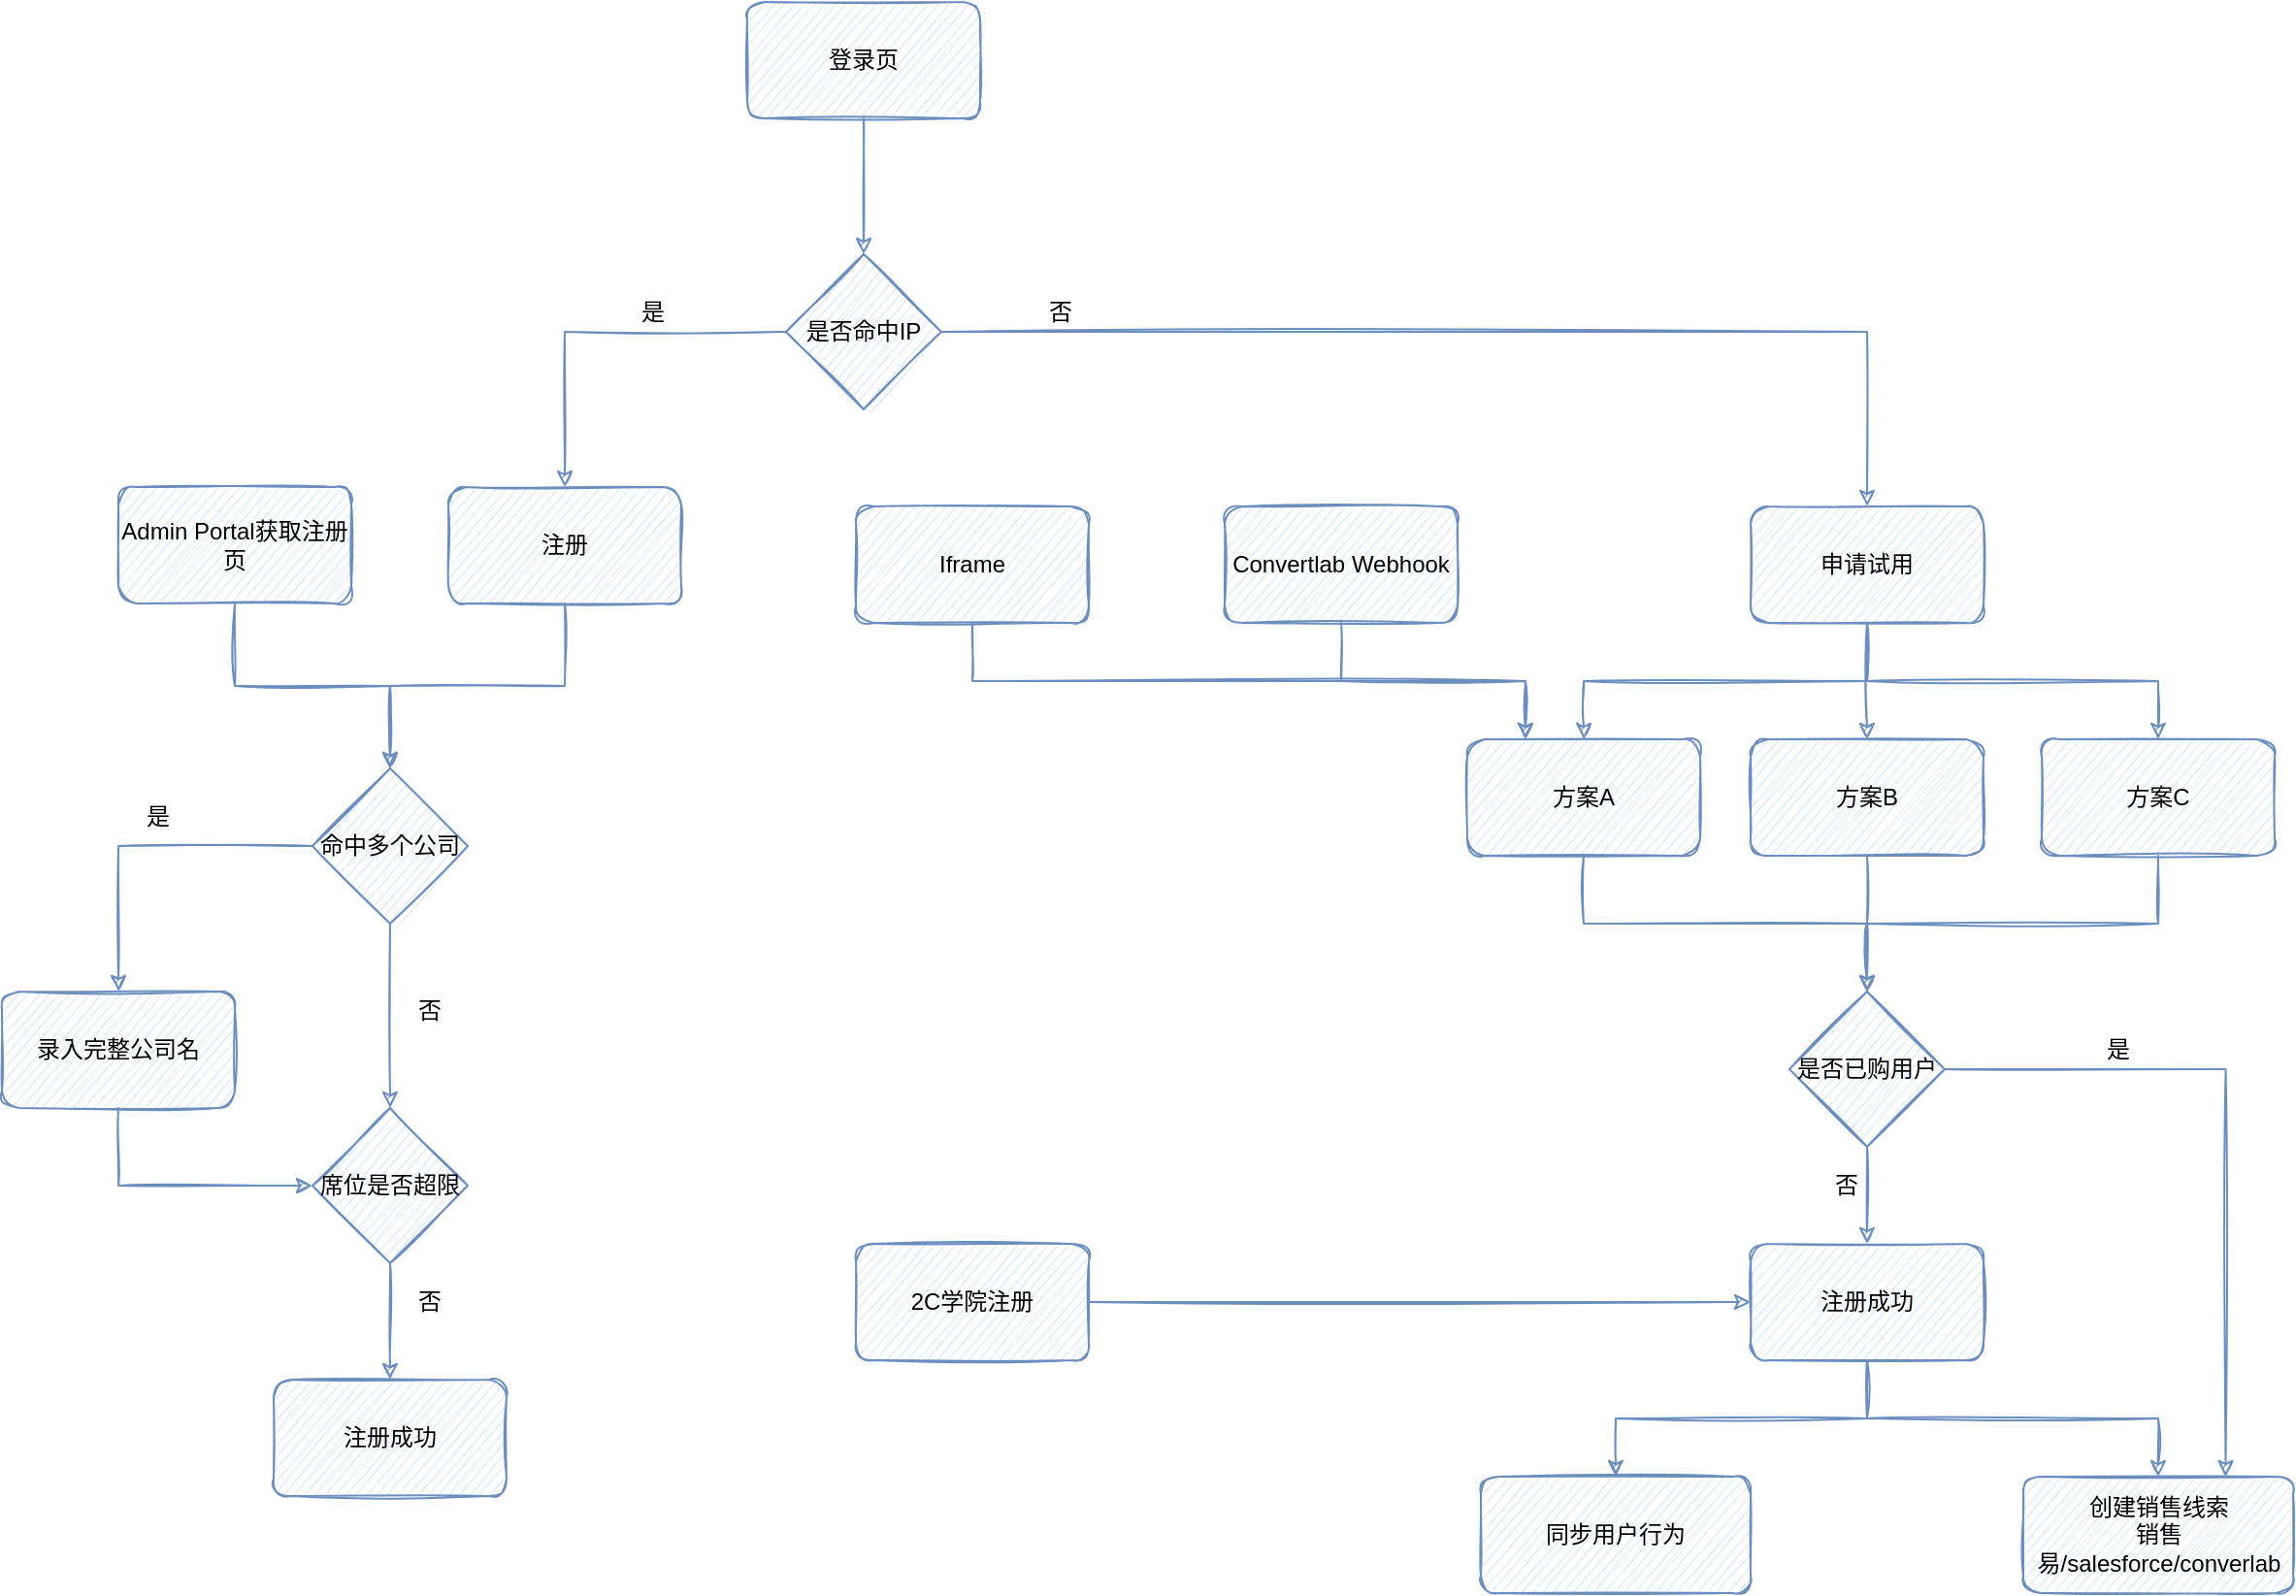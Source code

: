 <mxfile version="20.1.1" type="device"><diagram id="uNTOEbrTDs-rjJLYMfzT" name="Page-1"><mxGraphModel dx="2180" dy="628" grid="1" gridSize="10" guides="1" tooltips="1" connect="1" arrows="1" fold="1" page="1" pageScale="1" pageWidth="827" pageHeight="1169" math="0" shadow="0"><root><mxCell id="0"/><mxCell id="1" parent="0"/><mxCell id="qBa9m0YfAUr5BOniaGV3-3" style="edgeStyle=orthogonalEdgeStyle;rounded=0;orthogonalLoop=1;jettySize=auto;html=1;exitX=0.5;exitY=1;exitDx=0;exitDy=0;entryX=0.5;entryY=0;entryDx=0;entryDy=0;sketch=1;fillColor=#dae8fc;strokeColor=#6c8ebf;" parent="1" source="qBa9m0YfAUr5BOniaGV3-1" target="qBa9m0YfAUr5BOniaGV3-2" edge="1"><mxGeometry relative="1" as="geometry"/></mxCell><mxCell id="qBa9m0YfAUr5BOniaGV3-1" value="登录页" style="rounded=1;whiteSpace=wrap;html=1;fillColor=#dae8fc;strokeColor=#6c8ebf;shadow=0;sketch=1;glass=0;fillStyle=auto;" parent="1" vertex="1"><mxGeometry x="344" y="150" width="120" height="60" as="geometry"/></mxCell><mxCell id="qBa9m0YfAUr5BOniaGV3-6" style="edgeStyle=orthogonalEdgeStyle;rounded=0;sketch=1;orthogonalLoop=1;jettySize=auto;html=1;exitX=0;exitY=0.5;exitDx=0;exitDy=0;entryX=0.5;entryY=0;entryDx=0;entryDy=0;fillColor=#dae8fc;strokeColor=#6c8ebf;" parent="1" source="qBa9m0YfAUr5BOniaGV3-2" target="qBa9m0YfAUr5BOniaGV3-4" edge="1"><mxGeometry relative="1" as="geometry"/></mxCell><mxCell id="qBa9m0YfAUr5BOniaGV3-7" style="edgeStyle=orthogonalEdgeStyle;rounded=0;sketch=1;orthogonalLoop=1;jettySize=auto;html=1;exitX=1;exitY=0.5;exitDx=0;exitDy=0;entryX=0.5;entryY=0;entryDx=0;entryDy=0;fillColor=#dae8fc;strokeColor=#6c8ebf;" parent="1" source="qBa9m0YfAUr5BOniaGV3-2" target="qBa9m0YfAUr5BOniaGV3-5" edge="1"><mxGeometry relative="1" as="geometry"/></mxCell><mxCell id="qBa9m0YfAUr5BOniaGV3-2" value="是否命中IP" style="rhombus;whiteSpace=wrap;html=1;fillColor=#dae8fc;strokeColor=#6c8ebf;shadow=0;sketch=1;" parent="1" vertex="1"><mxGeometry x="364" y="280" width="80" height="80" as="geometry"/></mxCell><mxCell id="qBa9m0YfAUr5BOniaGV3-20" style="edgeStyle=orthogonalEdgeStyle;rounded=0;sketch=1;orthogonalLoop=1;jettySize=auto;html=1;exitX=0.5;exitY=1;exitDx=0;exitDy=0;entryX=0.5;entryY=0;entryDx=0;entryDy=0;fillColor=#dae8fc;strokeColor=#6c8ebf;" parent="1" source="qBa9m0YfAUr5BOniaGV3-4" target="qBa9m0YfAUr5BOniaGV3-18" edge="1"><mxGeometry relative="1" as="geometry"/></mxCell><mxCell id="qBa9m0YfAUr5BOniaGV3-4" value="注册" style="rounded=1;whiteSpace=wrap;html=1;fillColor=#dae8fc;strokeColor=#6c8ebf;shadow=0;sketch=1;glass=0;fillStyle=auto;" parent="1" vertex="1"><mxGeometry x="190" y="400" width="120" height="60" as="geometry"/></mxCell><mxCell id="qBa9m0YfAUr5BOniaGV3-11" style="edgeStyle=orthogonalEdgeStyle;rounded=0;sketch=1;orthogonalLoop=1;jettySize=auto;html=1;exitX=0.5;exitY=1;exitDx=0;exitDy=0;entryX=0.5;entryY=0;entryDx=0;entryDy=0;fillColor=#dae8fc;strokeColor=#6c8ebf;" parent="1" source="qBa9m0YfAUr5BOniaGV3-5" target="qBa9m0YfAUr5BOniaGV3-8" edge="1"><mxGeometry relative="1" as="geometry"/></mxCell><mxCell id="qBa9m0YfAUr5BOniaGV3-12" style="edgeStyle=orthogonalEdgeStyle;rounded=0;sketch=1;orthogonalLoop=1;jettySize=auto;html=1;exitX=0.5;exitY=1;exitDx=0;exitDy=0;entryX=0.5;entryY=0;entryDx=0;entryDy=0;fillColor=#dae8fc;strokeColor=#6c8ebf;" parent="1" source="qBa9m0YfAUr5BOniaGV3-5" target="qBa9m0YfAUr5BOniaGV3-9" edge="1"><mxGeometry relative="1" as="geometry"/></mxCell><mxCell id="qBa9m0YfAUr5BOniaGV3-13" style="edgeStyle=orthogonalEdgeStyle;rounded=0;sketch=1;orthogonalLoop=1;jettySize=auto;html=1;exitX=0.5;exitY=1;exitDx=0;exitDy=0;entryX=0.5;entryY=0;entryDx=0;entryDy=0;fillColor=#dae8fc;strokeColor=#6c8ebf;" parent="1" source="qBa9m0YfAUr5BOniaGV3-5" target="qBa9m0YfAUr5BOniaGV3-10" edge="1"><mxGeometry relative="1" as="geometry"/></mxCell><mxCell id="qBa9m0YfAUr5BOniaGV3-5" value="申请试用" style="rounded=1;whiteSpace=wrap;html=1;fillColor=#dae8fc;strokeColor=#6c8ebf;shadow=0;sketch=1;glass=0;fillStyle=auto;" parent="1" vertex="1"><mxGeometry x="861" y="410" width="120" height="60" as="geometry"/></mxCell><mxCell id="qBa9m0YfAUr5BOniaGV3-37" style="edgeStyle=orthogonalEdgeStyle;rounded=0;sketch=1;orthogonalLoop=1;jettySize=auto;html=1;exitX=0.5;exitY=1;exitDx=0;exitDy=0;entryX=0.5;entryY=0;entryDx=0;entryDy=0;fillColor=#dae8fc;strokeColor=#6c8ebf;" parent="1" source="qBa9m0YfAUr5BOniaGV3-8" target="qBa9m0YfAUr5BOniaGV3-33" edge="1"><mxGeometry relative="1" as="geometry"/></mxCell><mxCell id="qBa9m0YfAUr5BOniaGV3-8" value="方案A" style="rounded=1;whiteSpace=wrap;html=1;fillColor=#dae8fc;strokeColor=#6c8ebf;shadow=0;sketch=1;glass=0;fillStyle=auto;" parent="1" vertex="1"><mxGeometry x="715" y="530" width="120" height="60" as="geometry"/></mxCell><mxCell id="qBa9m0YfAUr5BOniaGV3-38" style="edgeStyle=orthogonalEdgeStyle;rounded=0;sketch=1;orthogonalLoop=1;jettySize=auto;html=1;exitX=0.5;exitY=1;exitDx=0;exitDy=0;fillColor=#dae8fc;strokeColor=#6c8ebf;" parent="1" source="qBa9m0YfAUr5BOniaGV3-9" edge="1"><mxGeometry relative="1" as="geometry"><mxPoint x="921" y="660" as="targetPoint"/></mxGeometry></mxCell><mxCell id="qBa9m0YfAUr5BOniaGV3-9" value="方案B" style="rounded=1;whiteSpace=wrap;html=1;fillColor=#dae8fc;strokeColor=#6c8ebf;shadow=0;sketch=1;glass=0;fillStyle=auto;" parent="1" vertex="1"><mxGeometry x="861" y="530" width="120" height="60" as="geometry"/></mxCell><mxCell id="qBa9m0YfAUr5BOniaGV3-39" style="edgeStyle=orthogonalEdgeStyle;rounded=0;sketch=1;orthogonalLoop=1;jettySize=auto;html=1;exitX=0.5;exitY=1;exitDx=0;exitDy=0;fillColor=#dae8fc;strokeColor=#6c8ebf;" parent="1" source="qBa9m0YfAUr5BOniaGV3-10" target="qBa9m0YfAUr5BOniaGV3-33" edge="1"><mxGeometry relative="1" as="geometry"/></mxCell><mxCell id="qBa9m0YfAUr5BOniaGV3-10" value="方案C" style="rounded=1;whiteSpace=wrap;html=1;fillColor=#dae8fc;strokeColor=#6c8ebf;shadow=0;sketch=1;glass=0;fillStyle=auto;" parent="1" vertex="1"><mxGeometry x="1011" y="530" width="120" height="60" as="geometry"/></mxCell><mxCell id="qBa9m0YfAUr5BOniaGV3-15" value="是" style="text;html=1;align=center;verticalAlign=middle;resizable=0;points=[];autosize=1;strokeColor=none;fillColor=none;" parent="1" vertex="1"><mxGeometry x="280" y="300" width="30" height="20" as="geometry"/></mxCell><mxCell id="qBa9m0YfAUr5BOniaGV3-16" value="否" style="text;html=1;align=center;verticalAlign=middle;resizable=0;points=[];autosize=1;strokeColor=none;fillColor=none;" parent="1" vertex="1"><mxGeometry x="490" y="300" width="30" height="20" as="geometry"/></mxCell><mxCell id="qBa9m0YfAUr5BOniaGV3-19" style="edgeStyle=orthogonalEdgeStyle;rounded=0;sketch=1;orthogonalLoop=1;jettySize=auto;html=1;exitX=0.5;exitY=1;exitDx=0;exitDy=0;entryX=0.5;entryY=0;entryDx=0;entryDy=0;fillColor=#dae8fc;strokeColor=#6c8ebf;" parent="1" source="qBa9m0YfAUr5BOniaGV3-17" target="qBa9m0YfAUr5BOniaGV3-18" edge="1"><mxGeometry relative="1" as="geometry"/></mxCell><mxCell id="qBa9m0YfAUr5BOniaGV3-17" value="Admin Portal获取注册页" style="rounded=1;whiteSpace=wrap;html=1;fillColor=#dae8fc;strokeColor=#6c8ebf;shadow=0;sketch=1;glass=0;fillStyle=auto;" parent="1" vertex="1"><mxGeometry x="20" y="400" width="120" height="60" as="geometry"/></mxCell><mxCell id="qBa9m0YfAUr5BOniaGV3-24" style="edgeStyle=orthogonalEdgeStyle;rounded=0;sketch=1;orthogonalLoop=1;jettySize=auto;html=1;exitX=0;exitY=0.5;exitDx=0;exitDy=0;entryX=0.5;entryY=0;entryDx=0;entryDy=0;fillColor=#dae8fc;strokeColor=#6c8ebf;" parent="1" source="qBa9m0YfAUr5BOniaGV3-18" target="qBa9m0YfAUr5BOniaGV3-22" edge="1"><mxGeometry relative="1" as="geometry"/></mxCell><mxCell id="qBa9m0YfAUr5BOniaGV3-25" style="edgeStyle=orthogonalEdgeStyle;rounded=0;sketch=1;orthogonalLoop=1;jettySize=auto;html=1;exitX=0.5;exitY=1;exitDx=0;exitDy=0;entryX=0.5;entryY=0;entryDx=0;entryDy=0;fillColor=#dae8fc;strokeColor=#6c8ebf;" parent="1" source="qBa9m0YfAUr5BOniaGV3-18" target="qBa9m0YfAUr5BOniaGV3-23" edge="1"><mxGeometry relative="1" as="geometry"/></mxCell><mxCell id="qBa9m0YfAUr5BOniaGV3-18" value="命中多个公司" style="rhombus;whiteSpace=wrap;html=1;fillColor=#dae8fc;strokeColor=#6c8ebf;shadow=0;sketch=1;" parent="1" vertex="1"><mxGeometry x="120" y="545" width="80" height="80" as="geometry"/></mxCell><mxCell id="qBa9m0YfAUr5BOniaGV3-21" value="注册成功" style="rounded=1;whiteSpace=wrap;html=1;fillColor=#dae8fc;strokeColor=#6c8ebf;shadow=0;sketch=1;glass=0;fillStyle=auto;" parent="1" vertex="1"><mxGeometry x="100" y="860" width="120" height="60" as="geometry"/></mxCell><mxCell id="qBa9m0YfAUr5BOniaGV3-26" style="edgeStyle=orthogonalEdgeStyle;rounded=0;sketch=1;orthogonalLoop=1;jettySize=auto;html=1;exitX=0.5;exitY=1;exitDx=0;exitDy=0;entryX=0;entryY=0.5;entryDx=0;entryDy=0;fillColor=#dae8fc;strokeColor=#6c8ebf;" parent="1" source="qBa9m0YfAUr5BOniaGV3-22" target="qBa9m0YfAUr5BOniaGV3-23" edge="1"><mxGeometry relative="1" as="geometry"/></mxCell><mxCell id="qBa9m0YfAUr5BOniaGV3-22" value="录入完整公司名" style="rounded=1;whiteSpace=wrap;html=1;fillColor=#dae8fc;strokeColor=#6c8ebf;shadow=0;sketch=1;glass=0;fillStyle=auto;" parent="1" vertex="1"><mxGeometry x="-40" y="660" width="120" height="60" as="geometry"/></mxCell><mxCell id="qBa9m0YfAUr5BOniaGV3-27" style="edgeStyle=orthogonalEdgeStyle;rounded=0;sketch=1;orthogonalLoop=1;jettySize=auto;html=1;exitX=0.5;exitY=1;exitDx=0;exitDy=0;entryX=0.5;entryY=0;entryDx=0;entryDy=0;fillColor=#dae8fc;strokeColor=#6c8ebf;" parent="1" source="qBa9m0YfAUr5BOniaGV3-23" target="qBa9m0YfAUr5BOniaGV3-21" edge="1"><mxGeometry relative="1" as="geometry"/></mxCell><mxCell id="qBa9m0YfAUr5BOniaGV3-23" value="席位是否超限" style="rhombus;whiteSpace=wrap;html=1;fillColor=#dae8fc;strokeColor=#6c8ebf;shadow=0;sketch=1;" parent="1" vertex="1"><mxGeometry x="120" y="720" width="80" height="80" as="geometry"/></mxCell><mxCell id="qBa9m0YfAUr5BOniaGV3-28" value="是" style="text;html=1;align=center;verticalAlign=middle;resizable=0;points=[];autosize=1;strokeColor=none;fillColor=none;" parent="1" vertex="1"><mxGeometry x="25" y="560" width="30" height="20" as="geometry"/></mxCell><mxCell id="qBa9m0YfAUr5BOniaGV3-29" value="否" style="text;html=1;align=center;verticalAlign=middle;resizable=0;points=[];autosize=1;strokeColor=none;fillColor=none;" parent="1" vertex="1"><mxGeometry x="165" y="810" width="30" height="20" as="geometry"/></mxCell><mxCell id="qBa9m0YfAUr5BOniaGV3-30" value="否" style="text;html=1;align=center;verticalAlign=middle;resizable=0;points=[];autosize=1;strokeColor=none;fillColor=none;" parent="1" vertex="1"><mxGeometry x="165" y="660" width="30" height="20" as="geometry"/></mxCell><mxCell id="qBa9m0YfAUr5BOniaGV3-36" style="edgeStyle=orthogonalEdgeStyle;rounded=0;sketch=1;orthogonalLoop=1;jettySize=auto;html=1;exitX=0.5;exitY=1;exitDx=0;exitDy=0;entryX=0.25;entryY=0;entryDx=0;entryDy=0;fillColor=#dae8fc;strokeColor=#6c8ebf;" parent="1" source="qBa9m0YfAUr5BOniaGV3-31" target="qBa9m0YfAUr5BOniaGV3-8" edge="1"><mxGeometry relative="1" as="geometry"/></mxCell><mxCell id="qBa9m0YfAUr5BOniaGV3-31" value="Iframe" style="rounded=1;whiteSpace=wrap;html=1;fillColor=#dae8fc;strokeColor=#6c8ebf;shadow=0;sketch=1;glass=0;fillStyle=auto;" parent="1" vertex="1"><mxGeometry x="400" y="410" width="120" height="60" as="geometry"/></mxCell><mxCell id="qBa9m0YfAUr5BOniaGV3-35" style="edgeStyle=orthogonalEdgeStyle;rounded=0;sketch=1;orthogonalLoop=1;jettySize=auto;html=1;exitX=0.5;exitY=1;exitDx=0;exitDy=0;entryX=0.25;entryY=0;entryDx=0;entryDy=0;fillColor=#dae8fc;strokeColor=#6c8ebf;" parent="1" source="qBa9m0YfAUr5BOniaGV3-32" target="qBa9m0YfAUr5BOniaGV3-8" edge="1"><mxGeometry relative="1" as="geometry"/></mxCell><mxCell id="qBa9m0YfAUr5BOniaGV3-32" value="Convertlab Webhook" style="rounded=1;whiteSpace=wrap;html=1;fillColor=#dae8fc;strokeColor=#6c8ebf;shadow=0;sketch=1;glass=0;fillStyle=auto;" parent="1" vertex="1"><mxGeometry x="590" y="410" width="120" height="60" as="geometry"/></mxCell><mxCell id="qBa9m0YfAUr5BOniaGV3-45" style="edgeStyle=orthogonalEdgeStyle;rounded=0;sketch=1;orthogonalLoop=1;jettySize=auto;html=1;exitX=0.5;exitY=1;exitDx=0;exitDy=0;entryX=0.5;entryY=0;entryDx=0;entryDy=0;fillColor=#dae8fc;strokeColor=#6c8ebf;" parent="1" source="qBa9m0YfAUr5BOniaGV3-33" target="qBa9m0YfAUr5BOniaGV3-42" edge="1"><mxGeometry relative="1" as="geometry"/></mxCell><mxCell id="qBa9m0YfAUr5BOniaGV3-46" style="edgeStyle=orthogonalEdgeStyle;rounded=0;sketch=1;orthogonalLoop=1;jettySize=auto;html=1;exitX=1;exitY=0.5;exitDx=0;exitDy=0;entryX=0.75;entryY=0;entryDx=0;entryDy=0;fillColor=#dae8fc;strokeColor=#6c8ebf;" parent="1" source="qBa9m0YfAUr5BOniaGV3-33" target="qBa9m0YfAUr5BOniaGV3-43" edge="1"><mxGeometry relative="1" as="geometry"/></mxCell><mxCell id="qBa9m0YfAUr5BOniaGV3-33" value="是否已购用户" style="rhombus;whiteSpace=wrap;html=1;fillColor=#dae8fc;strokeColor=#6c8ebf;shadow=0;sketch=1;" parent="1" vertex="1"><mxGeometry x="881" y="660" width="80" height="80" as="geometry"/></mxCell><mxCell id="qBa9m0YfAUr5BOniaGV3-47" style="edgeStyle=orthogonalEdgeStyle;rounded=0;sketch=1;orthogonalLoop=1;jettySize=auto;html=1;exitX=0.5;exitY=1;exitDx=0;exitDy=0;entryX=0.5;entryY=0;entryDx=0;entryDy=0;fillColor=#dae8fc;strokeColor=#6c8ebf;" parent="1" source="qBa9m0YfAUr5BOniaGV3-42" target="qBa9m0YfAUr5BOniaGV3-43" edge="1"><mxGeometry relative="1" as="geometry"/></mxCell><mxCell id="qBa9m0YfAUr5BOniaGV3-48" style="edgeStyle=orthogonalEdgeStyle;rounded=0;sketch=1;orthogonalLoop=1;jettySize=auto;html=1;exitX=0.5;exitY=1;exitDx=0;exitDy=0;fillColor=#dae8fc;strokeColor=#6c8ebf;" parent="1" source="qBa9m0YfAUr5BOniaGV3-42" target="qBa9m0YfAUr5BOniaGV3-44" edge="1"><mxGeometry relative="1" as="geometry"/></mxCell><mxCell id="qBa9m0YfAUr5BOniaGV3-42" value="注册成功" style="rounded=1;whiteSpace=wrap;html=1;fillColor=#dae8fc;strokeColor=#6c8ebf;shadow=0;sketch=1;glass=0;fillStyle=auto;" parent="1" vertex="1"><mxGeometry x="861" y="790" width="120" height="60" as="geometry"/></mxCell><mxCell id="qBa9m0YfAUr5BOniaGV3-43" value="创建销售线索&lt;br&gt;销售易/salesforce/converlab" style="rounded=1;whiteSpace=wrap;html=1;fillColor=#dae8fc;strokeColor=#6c8ebf;shadow=0;sketch=1;glass=0;fillStyle=auto;" parent="1" vertex="1"><mxGeometry x="1001.5" y="910" width="139" height="60" as="geometry"/></mxCell><mxCell id="qBa9m0YfAUr5BOniaGV3-44" value="同步用户行为" style="rounded=1;whiteSpace=wrap;html=1;fillColor=#dae8fc;strokeColor=#6c8ebf;shadow=0;sketch=1;glass=0;fillStyle=auto;" parent="1" vertex="1"><mxGeometry x="722" y="910" width="139" height="60" as="geometry"/></mxCell><mxCell id="qBa9m0YfAUr5BOniaGV3-49" value="是" style="text;html=1;align=center;verticalAlign=middle;resizable=0;points=[];autosize=1;strokeColor=none;fillColor=none;" parent="1" vertex="1"><mxGeometry x="1035" y="680" width="30" height="20" as="geometry"/></mxCell><mxCell id="qBa9m0YfAUr5BOniaGV3-50" value="否" style="text;html=1;align=center;verticalAlign=middle;resizable=0;points=[];autosize=1;strokeColor=none;fillColor=none;" parent="1" vertex="1"><mxGeometry x="895" y="750" width="30" height="20" as="geometry"/></mxCell><mxCell id="qBa9m0YfAUr5BOniaGV3-52" style="edgeStyle=orthogonalEdgeStyle;rounded=0;sketch=1;orthogonalLoop=1;jettySize=auto;html=1;exitX=1;exitY=0.5;exitDx=0;exitDy=0;entryX=0;entryY=0.5;entryDx=0;entryDy=0;fillColor=#dae8fc;strokeColor=#6c8ebf;" parent="1" source="qBa9m0YfAUr5BOniaGV3-51" target="qBa9m0YfAUr5BOniaGV3-42" edge="1"><mxGeometry relative="1" as="geometry"/></mxCell><mxCell id="qBa9m0YfAUr5BOniaGV3-51" value="2C学院注册" style="rounded=1;whiteSpace=wrap;html=1;fillColor=#dae8fc;strokeColor=#6c8ebf;shadow=0;sketch=1;glass=0;fillStyle=auto;" parent="1" vertex="1"><mxGeometry x="400" y="790" width="120" height="60" as="geometry"/></mxCell></root></mxGraphModel></diagram></mxfile>